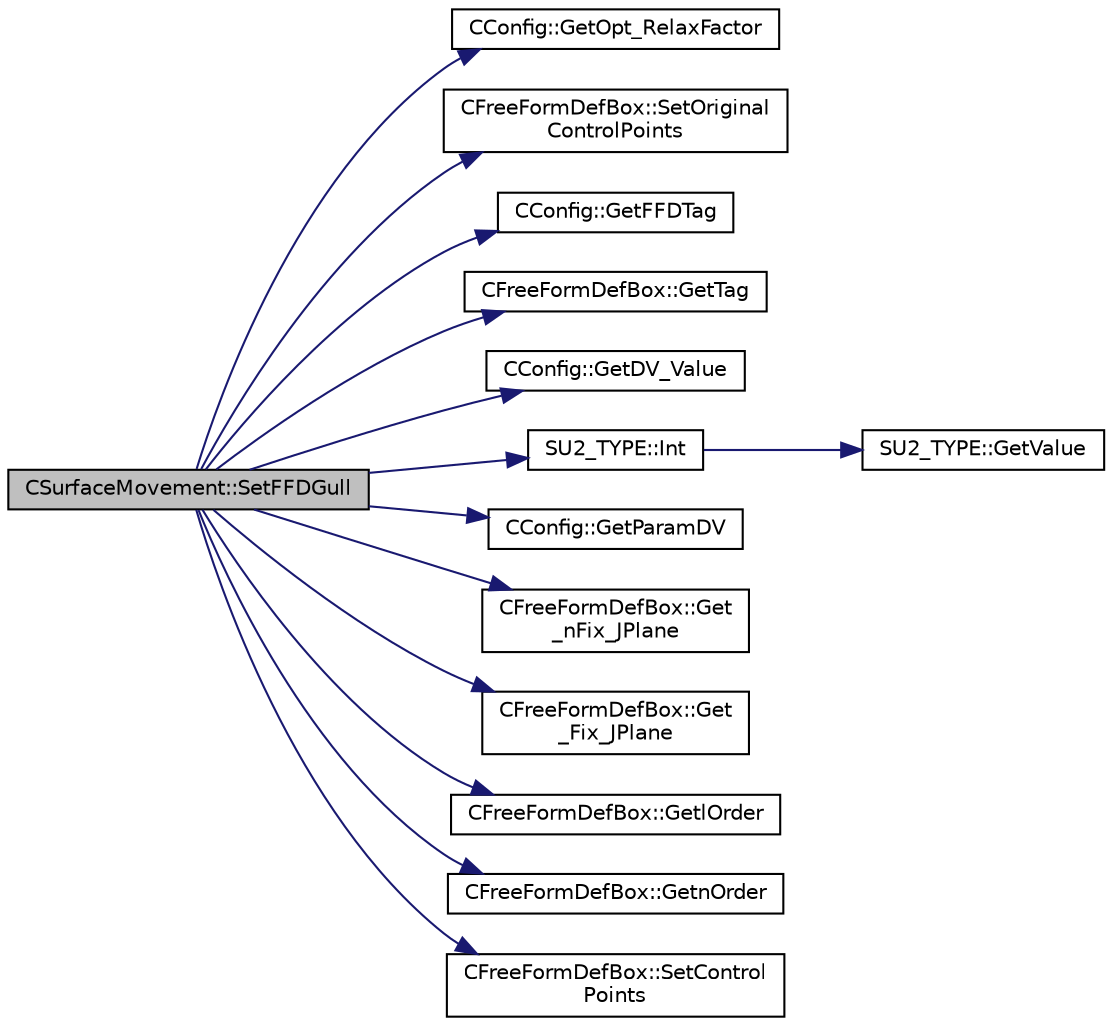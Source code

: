 digraph "CSurfaceMovement::SetFFDGull"
{
  edge [fontname="Helvetica",fontsize="10",labelfontname="Helvetica",labelfontsize="10"];
  node [fontname="Helvetica",fontsize="10",shape=record];
  rankdir="LR";
  Node591 [label="CSurfaceMovement::SetFFDGull",height=0.2,width=0.4,color="black", fillcolor="grey75", style="filled", fontcolor="black"];
  Node591 -> Node592 [color="midnightblue",fontsize="10",style="solid",fontname="Helvetica"];
  Node592 [label="CConfig::GetOpt_RelaxFactor",height=0.2,width=0.4,color="black", fillcolor="white", style="filled",URL="$class_c_config.html#affef7bc6016955cb0cf49b3f774bc45a",tooltip="Get the scale factor for the line search. "];
  Node591 -> Node593 [color="midnightblue",fontsize="10",style="solid",fontname="Helvetica"];
  Node593 [label="CFreeFormDefBox::SetOriginal\lControlPoints",height=0.2,width=0.4,color="black", fillcolor="white", style="filled",URL="$class_c_free_form_def_box.html#a566aa1c4308811bbd18a88e063cd8a63",tooltip="Set the original value of the control points. "];
  Node591 -> Node594 [color="midnightblue",fontsize="10",style="solid",fontname="Helvetica"];
  Node594 [label="CConfig::GetFFDTag",height=0.2,width=0.4,color="black", fillcolor="white", style="filled",URL="$class_c_config.html#aac151bc1508af471b8bd6cf67c82bff1",tooltip="Get the FFD Tag of a particular design variable. "];
  Node591 -> Node595 [color="midnightblue",fontsize="10",style="solid",fontname="Helvetica"];
  Node595 [label="CFreeFormDefBox::GetTag",height=0.2,width=0.4,color="black", fillcolor="white", style="filled",URL="$class_c_free_form_def_box.html#a39f3ec89ecaa4c20ca0bf115153f1fb5",tooltip="Get the tag that identify a FFDBox. "];
  Node591 -> Node596 [color="midnightblue",fontsize="10",style="solid",fontname="Helvetica"];
  Node596 [label="CConfig::GetDV_Value",height=0.2,width=0.4,color="black", fillcolor="white", style="filled",URL="$class_c_config.html#ac50165b44d1c286c810585b89cd68f33",tooltip="Value of the design variable step, we use this value in design problems. "];
  Node591 -> Node597 [color="midnightblue",fontsize="10",style="solid",fontname="Helvetica"];
  Node597 [label="SU2_TYPE::Int",height=0.2,width=0.4,color="black", fillcolor="white", style="filled",URL="$namespace_s_u2___t_y_p_e.html#a6b48817766d8a6486caa2807a52f6bae",tooltip="Casts the primitive value to int (uses GetValue, already implemented for each type). "];
  Node597 -> Node598 [color="midnightblue",fontsize="10",style="solid",fontname="Helvetica"];
  Node598 [label="SU2_TYPE::GetValue",height=0.2,width=0.4,color="black", fillcolor="white", style="filled",URL="$namespace_s_u2___t_y_p_e.html#a0ed43473f5a450ce028d088427bf10cb",tooltip="Get the (primitive) value of the datatype (needs to be implemented for each new type). "];
  Node591 -> Node599 [color="midnightblue",fontsize="10",style="solid",fontname="Helvetica"];
  Node599 [label="CConfig::GetParamDV",height=0.2,width=0.4,color="black", fillcolor="white", style="filled",URL="$class_c_config.html#a55ab8fc511c17d4b07ef0b5eea793e61",tooltip="Get a parameter of the particular design variable. "];
  Node591 -> Node600 [color="midnightblue",fontsize="10",style="solid",fontname="Helvetica"];
  Node600 [label="CFreeFormDefBox::Get\l_nFix_JPlane",height=0.2,width=0.4,color="black", fillcolor="white", style="filled",URL="$class_c_free_form_def_box.html#a15483c5ccbe6bb2d8efd1db0ee47f291",tooltip="Define the I planes to to fix in a FFD box. "];
  Node591 -> Node601 [color="midnightblue",fontsize="10",style="solid",fontname="Helvetica"];
  Node601 [label="CFreeFormDefBox::Get\l_Fix_JPlane",height=0.2,width=0.4,color="black", fillcolor="white", style="filled",URL="$class_c_free_form_def_box.html#aaea48205eeab5e59fc82824a3272d3fe",tooltip="Define the I planes to to fix in a FFD box. "];
  Node591 -> Node602 [color="midnightblue",fontsize="10",style="solid",fontname="Helvetica"];
  Node602 [label="CFreeFormDefBox::GetlOrder",height=0.2,width=0.4,color="black", fillcolor="white", style="filled",URL="$class_c_free_form_def_box.html#a41ba3a93be7707d12dd8582aac84b28b",tooltip="Get the order in the l direction of the FFD FFDBox. "];
  Node591 -> Node603 [color="midnightblue",fontsize="10",style="solid",fontname="Helvetica"];
  Node603 [label="CFreeFormDefBox::GetnOrder",height=0.2,width=0.4,color="black", fillcolor="white", style="filled",URL="$class_c_free_form_def_box.html#ab077841e1b5c6d82234c5c0f92a61e35",tooltip="Get the order in the n direction of the FFD FFDBox. "];
  Node591 -> Node604 [color="midnightblue",fontsize="10",style="solid",fontname="Helvetica"];
  Node604 [label="CFreeFormDefBox::SetControl\lPoints",height=0.2,width=0.4,color="black", fillcolor="white", style="filled",URL="$class_c_free_form_def_box.html#aed1fd6c02ebdf7d2124e6b509179e8ad",tooltip="Set the new value of the coordinates of the control points. "];
}
